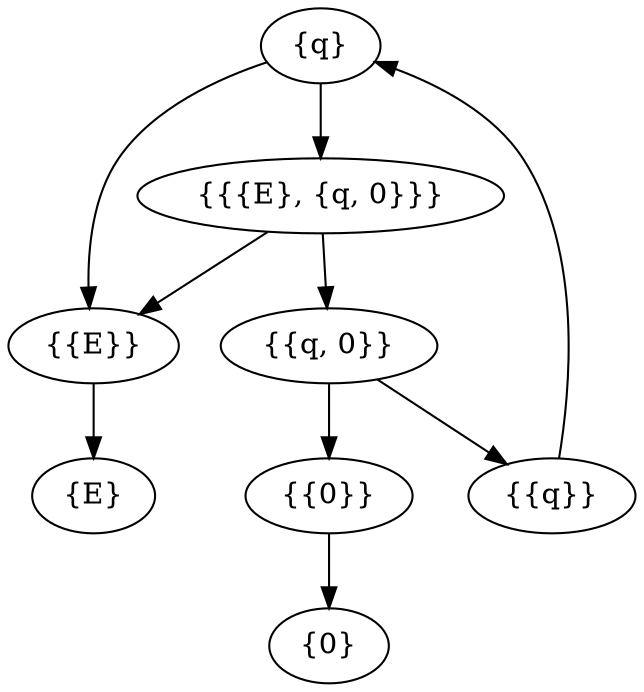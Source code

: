 digraph G {
  0 [label="{q}"];
  1 [label="{{E}}"];
  2 [label="{{{E}, {q, 0}}}"];
  3 [label="{{q, 0}}"];
  4 [label="{{q}}"];
  5 [label="{{0}}"];
  6 [label="{E}"];
  7 [label="{0}"];
  0 -> 1;
  0 -> 2;
  1 -> 6;
  2 -> 1;
  2 -> 3;
  3 -> 4;
  3 -> 5;
  4 -> 0;
  5 -> 7;
}
